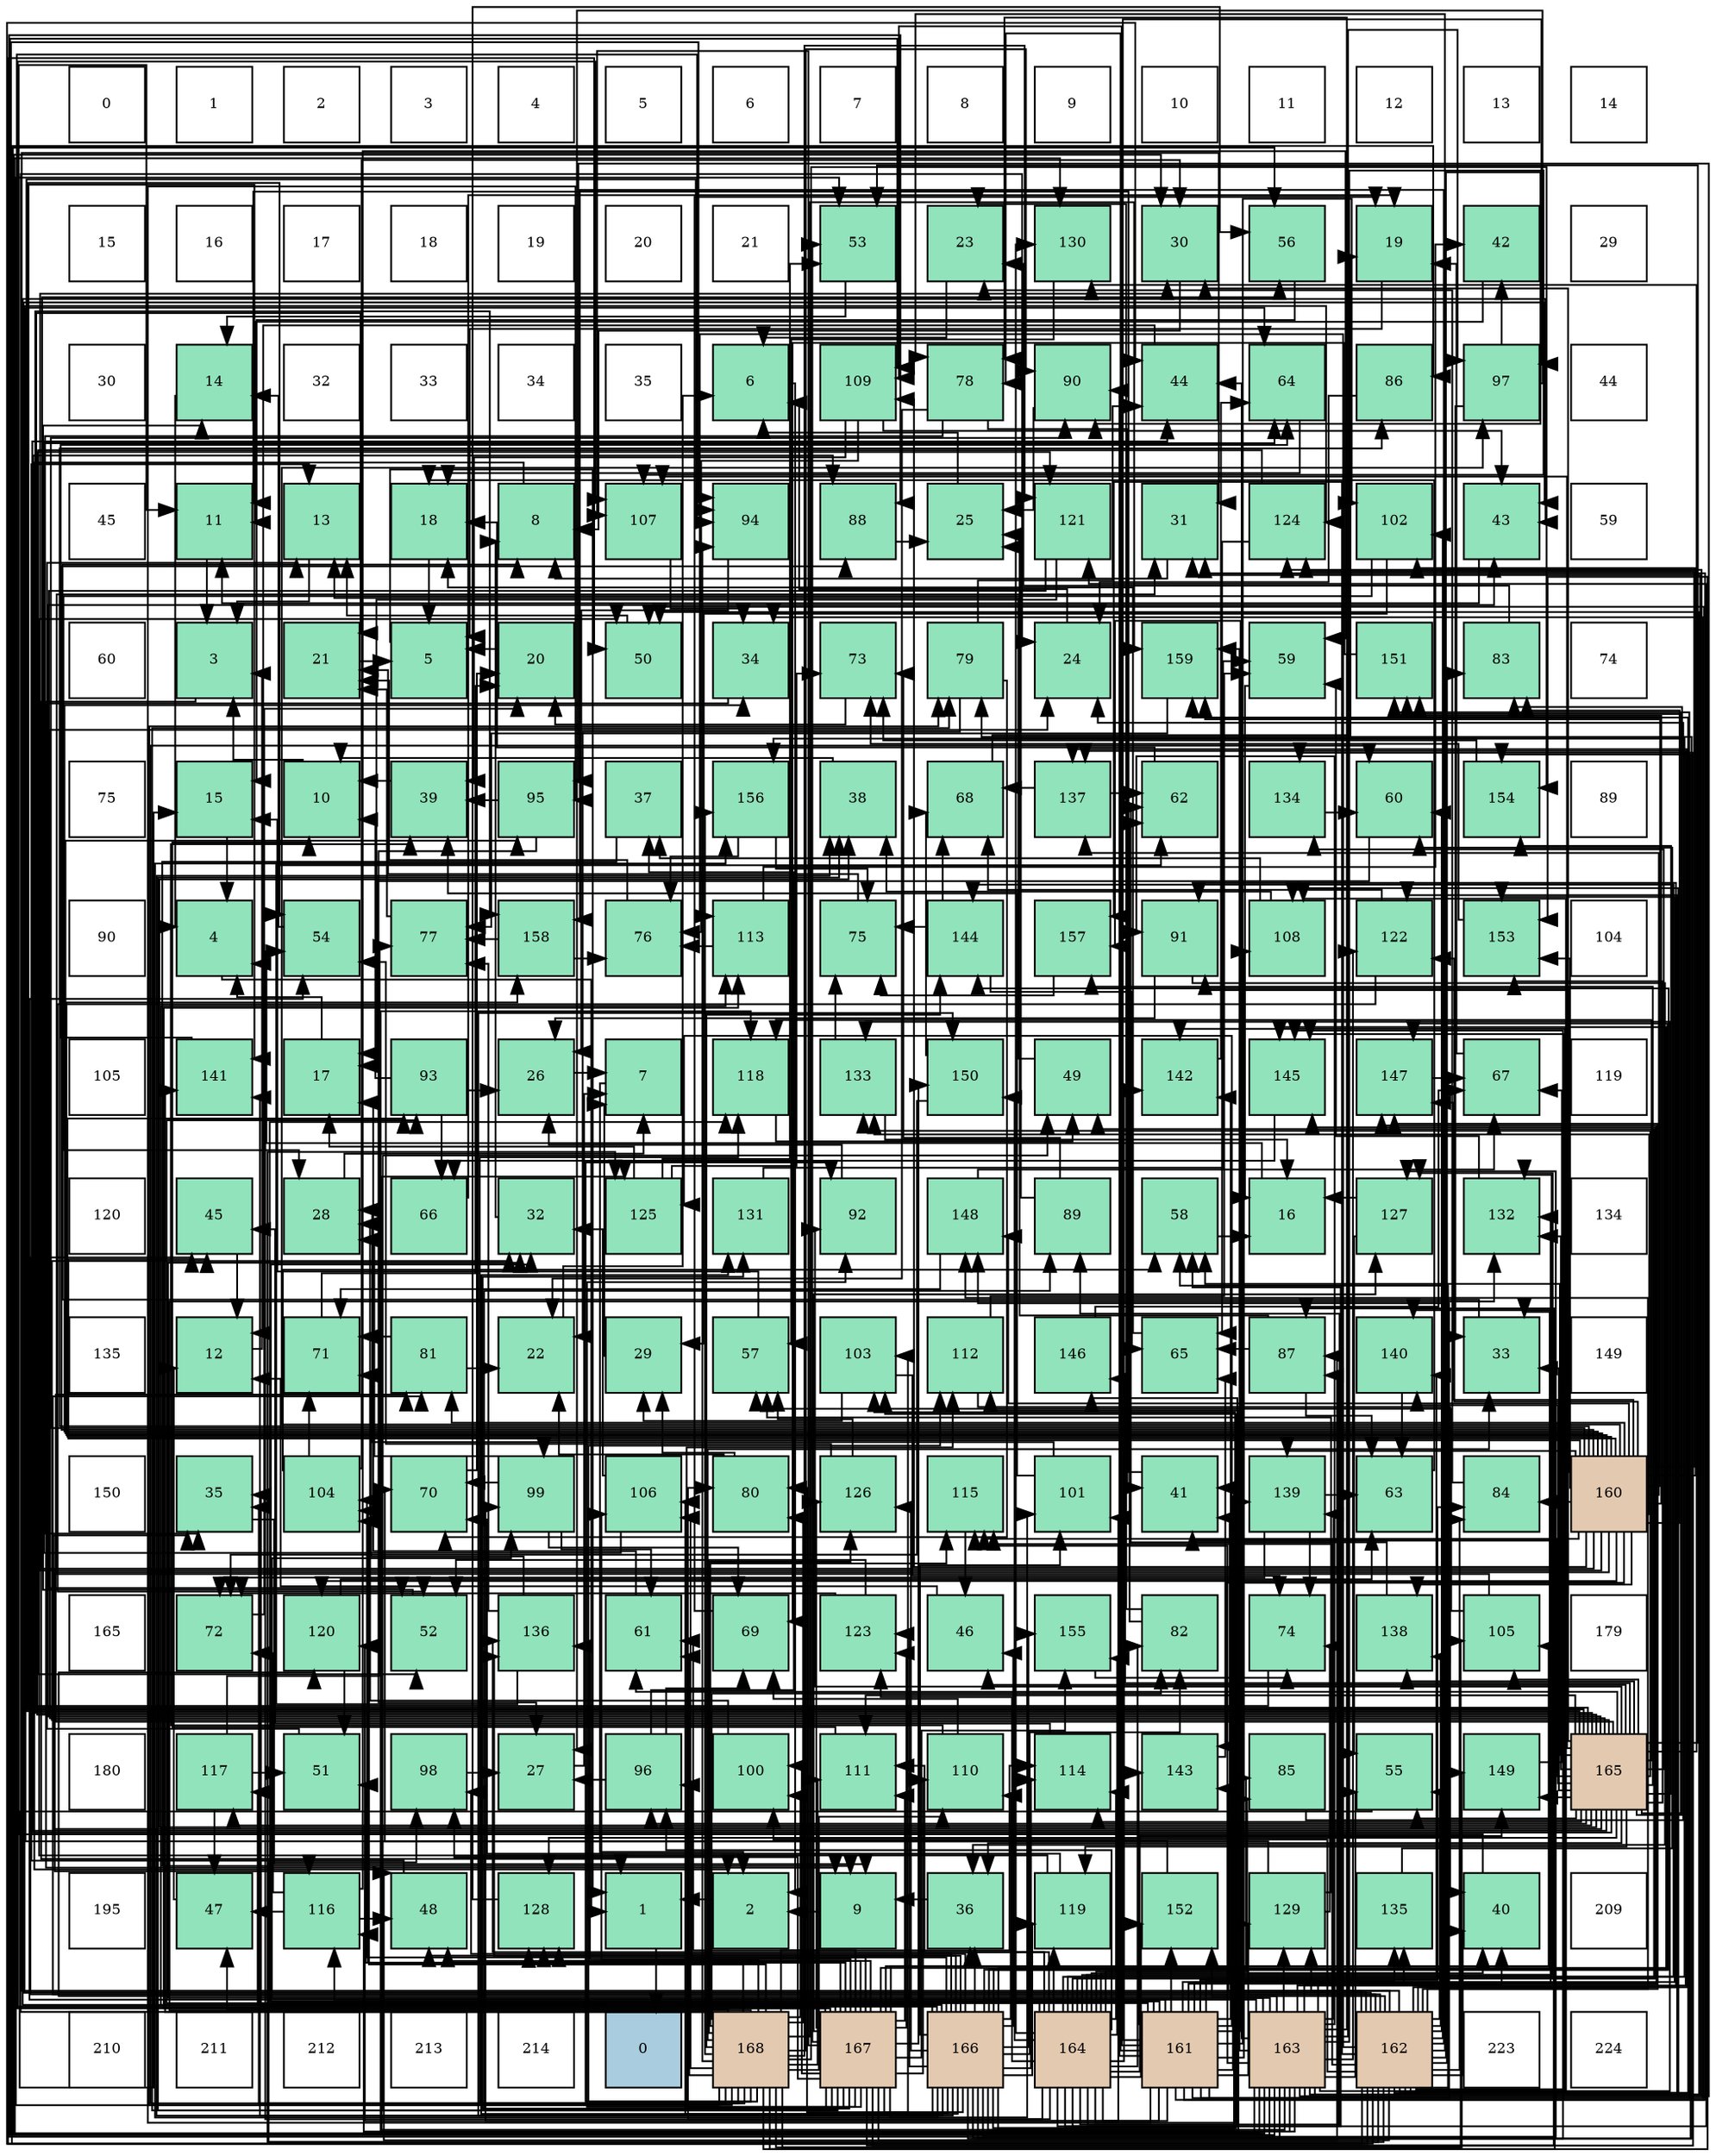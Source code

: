 digraph layout{
 rankdir=TB;
 splines=ortho;
 node [style=filled shape=square fixedsize=true width=0.6];
0[label="0", fontsize=8, fillcolor="#ffffff"];
1[label="1", fontsize=8, fillcolor="#ffffff"];
2[label="2", fontsize=8, fillcolor="#ffffff"];
3[label="3", fontsize=8, fillcolor="#ffffff"];
4[label="4", fontsize=8, fillcolor="#ffffff"];
5[label="5", fontsize=8, fillcolor="#ffffff"];
6[label="6", fontsize=8, fillcolor="#ffffff"];
7[label="7", fontsize=8, fillcolor="#ffffff"];
8[label="8", fontsize=8, fillcolor="#ffffff"];
9[label="9", fontsize=8, fillcolor="#ffffff"];
10[label="10", fontsize=8, fillcolor="#ffffff"];
11[label="11", fontsize=8, fillcolor="#ffffff"];
12[label="12", fontsize=8, fillcolor="#ffffff"];
13[label="13", fontsize=8, fillcolor="#ffffff"];
14[label="14", fontsize=8, fillcolor="#ffffff"];
15[label="15", fontsize=8, fillcolor="#ffffff"];
16[label="16", fontsize=8, fillcolor="#ffffff"];
17[label="17", fontsize=8, fillcolor="#ffffff"];
18[label="18", fontsize=8, fillcolor="#ffffff"];
19[label="19", fontsize=8, fillcolor="#ffffff"];
20[label="20", fontsize=8, fillcolor="#ffffff"];
21[label="21", fontsize=8, fillcolor="#ffffff"];
22[label="53", fontsize=8, fillcolor="#91e3bb"];
23[label="23", fontsize=8, fillcolor="#91e3bb"];
24[label="130", fontsize=8, fillcolor="#91e3bb"];
25[label="30", fontsize=8, fillcolor="#91e3bb"];
26[label="56", fontsize=8, fillcolor="#91e3bb"];
27[label="19", fontsize=8, fillcolor="#91e3bb"];
28[label="42", fontsize=8, fillcolor="#91e3bb"];
29[label="29", fontsize=8, fillcolor="#ffffff"];
30[label="30", fontsize=8, fillcolor="#ffffff"];
31[label="14", fontsize=8, fillcolor="#91e3bb"];
32[label="32", fontsize=8, fillcolor="#ffffff"];
33[label="33", fontsize=8, fillcolor="#ffffff"];
34[label="34", fontsize=8, fillcolor="#ffffff"];
35[label="35", fontsize=8, fillcolor="#ffffff"];
36[label="6", fontsize=8, fillcolor="#91e3bb"];
37[label="109", fontsize=8, fillcolor="#91e3bb"];
38[label="78", fontsize=8, fillcolor="#91e3bb"];
39[label="90", fontsize=8, fillcolor="#91e3bb"];
40[label="44", fontsize=8, fillcolor="#91e3bb"];
41[label="64", fontsize=8, fillcolor="#91e3bb"];
42[label="86", fontsize=8, fillcolor="#91e3bb"];
43[label="97", fontsize=8, fillcolor="#91e3bb"];
44[label="44", fontsize=8, fillcolor="#ffffff"];
45[label="45", fontsize=8, fillcolor="#ffffff"];
46[label="11", fontsize=8, fillcolor="#91e3bb"];
47[label="13", fontsize=8, fillcolor="#91e3bb"];
48[label="18", fontsize=8, fillcolor="#91e3bb"];
49[label="8", fontsize=8, fillcolor="#91e3bb"];
50[label="107", fontsize=8, fillcolor="#91e3bb"];
51[label="94", fontsize=8, fillcolor="#91e3bb"];
52[label="88", fontsize=8, fillcolor="#91e3bb"];
53[label="25", fontsize=8, fillcolor="#91e3bb"];
54[label="121", fontsize=8, fillcolor="#91e3bb"];
55[label="31", fontsize=8, fillcolor="#91e3bb"];
56[label="124", fontsize=8, fillcolor="#91e3bb"];
57[label="102", fontsize=8, fillcolor="#91e3bb"];
58[label="43", fontsize=8, fillcolor="#91e3bb"];
59[label="59", fontsize=8, fillcolor="#ffffff"];
60[label="60", fontsize=8, fillcolor="#ffffff"];
61[label="3", fontsize=8, fillcolor="#91e3bb"];
62[label="21", fontsize=8, fillcolor="#91e3bb"];
63[label="5", fontsize=8, fillcolor="#91e3bb"];
64[label="20", fontsize=8, fillcolor="#91e3bb"];
65[label="50", fontsize=8, fillcolor="#91e3bb"];
66[label="34", fontsize=8, fillcolor="#91e3bb"];
67[label="73", fontsize=8, fillcolor="#91e3bb"];
68[label="79", fontsize=8, fillcolor="#91e3bb"];
69[label="24", fontsize=8, fillcolor="#91e3bb"];
70[label="159", fontsize=8, fillcolor="#91e3bb"];
71[label="59", fontsize=8, fillcolor="#91e3bb"];
72[label="151", fontsize=8, fillcolor="#91e3bb"];
73[label="83", fontsize=8, fillcolor="#91e3bb"];
74[label="74", fontsize=8, fillcolor="#ffffff"];
75[label="75", fontsize=8, fillcolor="#ffffff"];
76[label="15", fontsize=8, fillcolor="#91e3bb"];
77[label="10", fontsize=8, fillcolor="#91e3bb"];
78[label="39", fontsize=8, fillcolor="#91e3bb"];
79[label="95", fontsize=8, fillcolor="#91e3bb"];
80[label="37", fontsize=8, fillcolor="#91e3bb"];
81[label="156", fontsize=8, fillcolor="#91e3bb"];
82[label="38", fontsize=8, fillcolor="#91e3bb"];
83[label="68", fontsize=8, fillcolor="#91e3bb"];
84[label="137", fontsize=8, fillcolor="#91e3bb"];
85[label="62", fontsize=8, fillcolor="#91e3bb"];
86[label="134", fontsize=8, fillcolor="#91e3bb"];
87[label="60", fontsize=8, fillcolor="#91e3bb"];
88[label="154", fontsize=8, fillcolor="#91e3bb"];
89[label="89", fontsize=8, fillcolor="#ffffff"];
90[label="90", fontsize=8, fillcolor="#ffffff"];
91[label="4", fontsize=8, fillcolor="#91e3bb"];
92[label="54", fontsize=8, fillcolor="#91e3bb"];
93[label="77", fontsize=8, fillcolor="#91e3bb"];
94[label="158", fontsize=8, fillcolor="#91e3bb"];
95[label="76", fontsize=8, fillcolor="#91e3bb"];
96[label="113", fontsize=8, fillcolor="#91e3bb"];
97[label="75", fontsize=8, fillcolor="#91e3bb"];
98[label="144", fontsize=8, fillcolor="#91e3bb"];
99[label="157", fontsize=8, fillcolor="#91e3bb"];
100[label="91", fontsize=8, fillcolor="#91e3bb"];
101[label="108", fontsize=8, fillcolor="#91e3bb"];
102[label="122", fontsize=8, fillcolor="#91e3bb"];
103[label="153", fontsize=8, fillcolor="#91e3bb"];
104[label="104", fontsize=8, fillcolor="#ffffff"];
105[label="105", fontsize=8, fillcolor="#ffffff"];
106[label="141", fontsize=8, fillcolor="#91e3bb"];
107[label="17", fontsize=8, fillcolor="#91e3bb"];
108[label="93", fontsize=8, fillcolor="#91e3bb"];
109[label="26", fontsize=8, fillcolor="#91e3bb"];
110[label="7", fontsize=8, fillcolor="#91e3bb"];
111[label="118", fontsize=8, fillcolor="#91e3bb"];
112[label="133", fontsize=8, fillcolor="#91e3bb"];
113[label="150", fontsize=8, fillcolor="#91e3bb"];
114[label="49", fontsize=8, fillcolor="#91e3bb"];
115[label="142", fontsize=8, fillcolor="#91e3bb"];
116[label="145", fontsize=8, fillcolor="#91e3bb"];
117[label="147", fontsize=8, fillcolor="#91e3bb"];
118[label="67", fontsize=8, fillcolor="#91e3bb"];
119[label="119", fontsize=8, fillcolor="#ffffff"];
120[label="120", fontsize=8, fillcolor="#ffffff"];
121[label="45", fontsize=8, fillcolor="#91e3bb"];
122[label="28", fontsize=8, fillcolor="#91e3bb"];
123[label="66", fontsize=8, fillcolor="#91e3bb"];
124[label="32", fontsize=8, fillcolor="#91e3bb"];
125[label="125", fontsize=8, fillcolor="#91e3bb"];
126[label="131", fontsize=8, fillcolor="#91e3bb"];
127[label="92", fontsize=8, fillcolor="#91e3bb"];
128[label="148", fontsize=8, fillcolor="#91e3bb"];
129[label="89", fontsize=8, fillcolor="#91e3bb"];
130[label="58", fontsize=8, fillcolor="#91e3bb"];
131[label="16", fontsize=8, fillcolor="#91e3bb"];
132[label="127", fontsize=8, fillcolor="#91e3bb"];
133[label="132", fontsize=8, fillcolor="#91e3bb"];
134[label="134", fontsize=8, fillcolor="#ffffff"];
135[label="135", fontsize=8, fillcolor="#ffffff"];
136[label="12", fontsize=8, fillcolor="#91e3bb"];
137[label="71", fontsize=8, fillcolor="#91e3bb"];
138[label="81", fontsize=8, fillcolor="#91e3bb"];
139[label="22", fontsize=8, fillcolor="#91e3bb"];
140[label="29", fontsize=8, fillcolor="#91e3bb"];
141[label="57", fontsize=8, fillcolor="#91e3bb"];
142[label="103", fontsize=8, fillcolor="#91e3bb"];
143[label="112", fontsize=8, fillcolor="#91e3bb"];
144[label="146", fontsize=8, fillcolor="#91e3bb"];
145[label="65", fontsize=8, fillcolor="#91e3bb"];
146[label="87", fontsize=8, fillcolor="#91e3bb"];
147[label="140", fontsize=8, fillcolor="#91e3bb"];
148[label="33", fontsize=8, fillcolor="#91e3bb"];
149[label="149", fontsize=8, fillcolor="#ffffff"];
150[label="150", fontsize=8, fillcolor="#ffffff"];
151[label="35", fontsize=8, fillcolor="#91e3bb"];
152[label="104", fontsize=8, fillcolor="#91e3bb"];
153[label="70", fontsize=8, fillcolor="#91e3bb"];
154[label="99", fontsize=8, fillcolor="#91e3bb"];
155[label="106", fontsize=8, fillcolor="#91e3bb"];
156[label="80", fontsize=8, fillcolor="#91e3bb"];
157[label="126", fontsize=8, fillcolor="#91e3bb"];
158[label="115", fontsize=8, fillcolor="#91e3bb"];
159[label="101", fontsize=8, fillcolor="#91e3bb"];
160[label="41", fontsize=8, fillcolor="#91e3bb"];
161[label="139", fontsize=8, fillcolor="#91e3bb"];
162[label="63", fontsize=8, fillcolor="#91e3bb"];
163[label="84", fontsize=8, fillcolor="#91e3bb"];
164[label="160", fontsize=8, fillcolor="#e3c9af"];
165[label="165", fontsize=8, fillcolor="#ffffff"];
166[label="72", fontsize=8, fillcolor="#91e3bb"];
167[label="120", fontsize=8, fillcolor="#91e3bb"];
168[label="52", fontsize=8, fillcolor="#91e3bb"];
169[label="136", fontsize=8, fillcolor="#91e3bb"];
170[label="61", fontsize=8, fillcolor="#91e3bb"];
171[label="69", fontsize=8, fillcolor="#91e3bb"];
172[label="123", fontsize=8, fillcolor="#91e3bb"];
173[label="46", fontsize=8, fillcolor="#91e3bb"];
174[label="155", fontsize=8, fillcolor="#91e3bb"];
175[label="82", fontsize=8, fillcolor="#91e3bb"];
176[label="74", fontsize=8, fillcolor="#91e3bb"];
177[label="138", fontsize=8, fillcolor="#91e3bb"];
178[label="105", fontsize=8, fillcolor="#91e3bb"];
179[label="179", fontsize=8, fillcolor="#ffffff"];
180[label="180", fontsize=8, fillcolor="#ffffff"];
181[label="117", fontsize=8, fillcolor="#91e3bb"];
182[label="51", fontsize=8, fillcolor="#91e3bb"];
183[label="98", fontsize=8, fillcolor="#91e3bb"];
184[label="27", fontsize=8, fillcolor="#91e3bb"];
185[label="96", fontsize=8, fillcolor="#91e3bb"];
186[label="100", fontsize=8, fillcolor="#91e3bb"];
187[label="111", fontsize=8, fillcolor="#91e3bb"];
188[label="110", fontsize=8, fillcolor="#91e3bb"];
189[label="114", fontsize=8, fillcolor="#91e3bb"];
190[label="143", fontsize=8, fillcolor="#91e3bb"];
191[label="85", fontsize=8, fillcolor="#91e3bb"];
192[label="55", fontsize=8, fillcolor="#91e3bb"];
193[label="149", fontsize=8, fillcolor="#91e3bb"];
194[label="165", fontsize=8, fillcolor="#e3c9af"];
195[label="195", fontsize=8, fillcolor="#ffffff"];
196[label="47", fontsize=8, fillcolor="#91e3bb"];
197[label="116", fontsize=8, fillcolor="#91e3bb"];
198[label="48", fontsize=8, fillcolor="#91e3bb"];
199[label="128", fontsize=8, fillcolor="#91e3bb"];
200[label="1", fontsize=8, fillcolor="#91e3bb"];
201[label="2", fontsize=8, fillcolor="#91e3bb"];
202[label="9", fontsize=8, fillcolor="#91e3bb"];
203[label="36", fontsize=8, fillcolor="#91e3bb"];
204[label="119", fontsize=8, fillcolor="#91e3bb"];
205[label="152", fontsize=8, fillcolor="#91e3bb"];
206[label="129", fontsize=8, fillcolor="#91e3bb"];
207[label="135", fontsize=8, fillcolor="#91e3bb"];
208[label="40", fontsize=8, fillcolor="#91e3bb"];
209[label="209", fontsize=8, fillcolor="#ffffff"];
210[label="210", fontsize=8, fillcolor="#ffffff"];
211[label="211", fontsize=8, fillcolor="#ffffff"];
212[label="212", fontsize=8, fillcolor="#ffffff"];
213[label="213", fontsize=8, fillcolor="#ffffff"];
214[label="214", fontsize=8, fillcolor="#ffffff"];
215[label="0", fontsize=8, fillcolor="#a9ccde"];
216[label="168", fontsize=8, fillcolor="#e3c9af"];
217[label="167", fontsize=8, fillcolor="#e3c9af"];
218[label="166", fontsize=8, fillcolor="#e3c9af"];
219[label="164", fontsize=8, fillcolor="#e3c9af"];
220[label="161", fontsize=8, fillcolor="#e3c9af"];
221[label="163", fontsize=8, fillcolor="#e3c9af"];
222[label="162", fontsize=8, fillcolor="#e3c9af"];
223[label="223", fontsize=8, fillcolor="#ffffff"];
224[label="224", fontsize=8, fillcolor="#ffffff"];
edge [constraint=false, style=vis];200 -> 215;
201 -> 200;
61 -> 200;
91 -> 200;
63 -> 200;
36 -> 201;
110 -> 201;
49 -> 201;
202 -> 201;
77 -> 61;
46 -> 61;
136 -> 61;
47 -> 61;
31 -> 91;
76 -> 91;
131 -> 91;
107 -> 91;
48 -> 63;
27 -> 63;
64 -> 63;
62 -> 63;
139 -> 36;
23 -> 36;
69 -> 36;
53 -> 36;
109 -> 110;
184 -> 110;
122 -> 110;
140 -> 110;
25 -> 49;
55 -> 49;
124 -> 49;
148 -> 49;
66 -> 202;
151 -> 202;
203 -> 202;
80 -> 202;
82 -> 77;
78 -> 77;
208 -> 46;
160 -> 46;
28 -> 46;
58 -> 46;
40 -> 136;
121 -> 136;
173 -> 136;
196 -> 136;
198 -> 47;
114 -> 47;
65 -> 47;
182 -> 47;
168 -> 31;
22 -> 31;
92 -> 31;
192 -> 76;
26 -> 76;
141 -> 76;
130 -> 131;
71 -> 131;
87 -> 107;
170 -> 107;
85 -> 48;
162 -> 48;
41 -> 48;
145 -> 48;
123 -> 27;
118 -> 27;
83 -> 27;
171 -> 27;
153 -> 64;
137 -> 64;
166 -> 64;
67 -> 64;
176 -> 62;
97 -> 62;
95 -> 62;
93 -> 62;
38 -> 139;
38 -> 151;
38 -> 160;
68 -> 139;
68 -> 40;
68 -> 153;
156 -> 139;
156 -> 140;
138 -> 139;
138 -> 137;
175 -> 23;
175 -> 85;
73 -> 23;
163 -> 23;
191 -> 69;
42 -> 69;
146 -> 53;
146 -> 162;
146 -> 145;
52 -> 53;
129 -> 53;
129 -> 67;
39 -> 53;
100 -> 109;
100 -> 203;
127 -> 109;
108 -> 77;
108 -> 109;
108 -> 123;
51 -> 109;
79 -> 184;
79 -> 78;
185 -> 184;
185 -> 80;
185 -> 171;
43 -> 184;
43 -> 148;
43 -> 28;
183 -> 184;
154 -> 122;
154 -> 170;
154 -> 171;
154 -> 153;
186 -> 122;
159 -> 122;
159 -> 78;
57 -> 122;
57 -> 140;
142 -> 140;
142 -> 176;
152 -> 25;
152 -> 130;
152 -> 137;
178 -> 55;
178 -> 141;
155 -> 124;
155 -> 41;
50 -> 66;
101 -> 80;
101 -> 82;
37 -> 78;
37 -> 58;
37 -> 95;
188 -> 78;
188 -> 171;
187 -> 77;
143 -> 208;
143 -> 71;
96 -> 28;
96 -> 95;
189 -> 121;
158 -> 173;
197 -> 196;
197 -> 198;
197 -> 71;
197 -> 166;
181 -> 196;
181 -> 182;
181 -> 93;
111 -> 114;
204 -> 65;
204 -> 153;
167 -> 182;
167 -> 162;
54 -> 107;
54 -> 168;
102 -> 168;
102 -> 83;
172 -> 168;
172 -> 166;
56 -> 168;
56 -> 145;
125 -> 107;
125 -> 22;
125 -> 67;
157 -> 92;
157 -> 141;
132 -> 131;
132 -> 192;
199 -> 26;
206 -> 141;
206 -> 41;
206 -> 176;
24 -> 141;
126 -> 71;
133 -> 71;
112 -> 131;
112 -> 97;
86 -> 87;
207 -> 87;
169 -> 85;
169 -> 137;
169 -> 93;
84 -> 85;
84 -> 83;
177 -> 85;
161 -> 162;
161 -> 166;
161 -> 176;
147 -> 162;
106 -> 41;
115 -> 41;
190 -> 145;
98 -> 145;
98 -> 83;
98 -> 97;
116 -> 123;
144 -> 118;
117 -> 118;
128 -> 118;
128 -> 137;
193 -> 118;
113 -> 83;
113 -> 166;
72 -> 171;
205 -> 153;
103 -> 67;
88 -> 67;
174 -> 176;
81 -> 97;
81 -> 95;
99 -> 97;
94 -> 95;
94 -> 93;
70 -> 93;
164 -> 25;
164 -> 66;
164 -> 121;
164 -> 26;
164 -> 138;
164 -> 73;
164 -> 163;
164 -> 42;
164 -> 52;
164 -> 39;
164 -> 100;
164 -> 108;
164 -> 79;
164 -> 43;
164 -> 154;
164 -> 57;
164 -> 37;
164 -> 158;
164 -> 197;
164 -> 167;
164 -> 102;
164 -> 56;
164 -> 112;
164 -> 84;
164 -> 177;
164 -> 161;
164 -> 190;
164 -> 117;
164 -> 128;
164 -> 72;
164 -> 103;
164 -> 94;
164 -> 70;
220 -> 55;
220 -> 124;
220 -> 66;
220 -> 65;
220 -> 38;
220 -> 163;
220 -> 39;
220 -> 108;
220 -> 79;
220 -> 43;
220 -> 154;
220 -> 57;
220 -> 101;
220 -> 37;
220 -> 197;
220 -> 111;
220 -> 167;
220 -> 125;
220 -> 206;
220 -> 133;
220 -> 207;
220 -> 161;
220 -> 115;
220 -> 190;
220 -> 117;
220 -> 128;
220 -> 72;
220 -> 205;
220 -> 103;
220 -> 99;
222 -> 55;
222 -> 208;
222 -> 58;
222 -> 40;
222 -> 121;
222 -> 198;
222 -> 65;
222 -> 192;
222 -> 130;
222 -> 87;
222 -> 38;
222 -> 138;
222 -> 73;
222 -> 163;
222 -> 42;
222 -> 39;
222 -> 100;
222 -> 183;
222 -> 186;
222 -> 57;
222 -> 101;
222 -> 96;
222 -> 158;
222 -> 167;
222 -> 102;
222 -> 56;
222 -> 125;
222 -> 206;
222 -> 112;
222 -> 84;
222 -> 177;
222 -> 115;
222 -> 190;
222 -> 116;
222 -> 117;
222 -> 128;
222 -> 99;
222 -> 94;
222 -> 70;
221 -> 25;
221 -> 55;
221 -> 124;
221 -> 208;
221 -> 40;
221 -> 65;
221 -> 92;
221 -> 192;
221 -> 26;
221 -> 38;
221 -> 52;
221 -> 100;
221 -> 51;
221 -> 79;
221 -> 43;
221 -> 154;
221 -> 50;
221 -> 101;
221 -> 37;
221 -> 158;
221 -> 197;
221 -> 111;
221 -> 102;
221 -> 56;
221 -> 125;
221 -> 206;
221 -> 24;
221 -> 207;
221 -> 84;
221 -> 161;
221 -> 205;
221 -> 70;
219 -> 208;
219 -> 160;
219 -> 114;
219 -> 92;
219 -> 130;
219 -> 156;
219 -> 175;
219 -> 191;
219 -> 146;
219 -> 129;
219 -> 185;
219 -> 159;
219 -> 142;
219 -> 187;
219 -> 189;
219 -> 181;
219 -> 204;
219 -> 54;
219 -> 172;
219 -> 132;
219 -> 24;
219 -> 133;
219 -> 169;
219 -> 147;
219 -> 115;
219 -> 98;
219 -> 116;
219 -> 144;
219 -> 193;
219 -> 113;
219 -> 205;
219 -> 174;
219 -> 81;
194 -> 69;
194 -> 25;
194 -> 124;
194 -> 148;
194 -> 151;
194 -> 203;
194 -> 82;
194 -> 160;
194 -> 58;
194 -> 40;
194 -> 173;
194 -> 22;
194 -> 92;
194 -> 192;
194 -> 130;
194 -> 170;
194 -> 138;
194 -> 73;
194 -> 52;
194 -> 127;
194 -> 51;
194 -> 185;
194 -> 178;
194 -> 50;
194 -> 187;
194 -> 189;
194 -> 181;
194 -> 111;
194 -> 204;
194 -> 54;
194 -> 199;
194 -> 24;
194 -> 133;
194 -> 112;
194 -> 86;
194 -> 177;
194 -> 147;
194 -> 106;
194 -> 144;
194 -> 193;
194 -> 72;
194 -> 103;
194 -> 88;
194 -> 99;
194 -> 94;
218 -> 148;
218 -> 203;
218 -> 82;
218 -> 160;
218 -> 58;
218 -> 173;
218 -> 198;
218 -> 68;
218 -> 156;
218 -> 175;
218 -> 191;
218 -> 183;
218 -> 159;
218 -> 142;
218 -> 152;
218 -> 155;
218 -> 50;
218 -> 188;
218 -> 143;
218 -> 96;
218 -> 189;
218 -> 204;
218 -> 172;
218 -> 157;
218 -> 132;
218 -> 199;
218 -> 126;
218 -> 169;
218 -> 106;
218 -> 98;
218 -> 116;
218 -> 117;
218 -> 113;
218 -> 88;
218 -> 174;
218 -> 81;
217 -> 151;
217 -> 203;
217 -> 82;
217 -> 198;
217 -> 114;
217 -> 182;
217 -> 22;
217 -> 170;
217 -> 68;
217 -> 146;
217 -> 129;
217 -> 127;
217 -> 51;
217 -> 185;
217 -> 183;
217 -> 186;
217 -> 159;
217 -> 142;
217 -> 152;
217 -> 178;
217 -> 155;
217 -> 50;
217 -> 188;
217 -> 187;
217 -> 143;
217 -> 96;
217 -> 172;
217 -> 157;
217 -> 132;
217 -> 199;
217 -> 126;
217 -> 86;
217 -> 147;
217 -> 116;
217 -> 113;
217 -> 174;
216 -> 69;
216 -> 148;
216 -> 151;
216 -> 196;
216 -> 22;
216 -> 87;
216 -> 170;
216 -> 68;
216 -> 156;
216 -> 175;
216 -> 146;
216 -> 39;
216 -> 127;
216 -> 51;
216 -> 186;
216 -> 152;
216 -> 178;
216 -> 155;
216 -> 188;
216 -> 187;
216 -> 143;
216 -> 189;
216 -> 158;
216 -> 111;
216 -> 54;
216 -> 157;
216 -> 199;
216 -> 133;
216 -> 169;
216 -> 106;
216 -> 98;
216 -> 193;
216 -> 103;
216 -> 88;
216 -> 81;
216 -> 70;
edge [constraint=true, style=invis];
0 -> 15 -> 30 -> 45 -> 60 -> 75 -> 90 -> 105 -> 120 -> 135 -> 150 -> 165 -> 180 -> 195 -> 210;
1 -> 16 -> 31 -> 46 -> 61 -> 76 -> 91 -> 106 -> 121 -> 136 -> 151 -> 166 -> 181 -> 196 -> 211;
2 -> 17 -> 32 -> 47 -> 62 -> 77 -> 92 -> 107 -> 122 -> 137 -> 152 -> 167 -> 182 -> 197 -> 212;
3 -> 18 -> 33 -> 48 -> 63 -> 78 -> 93 -> 108 -> 123 -> 138 -> 153 -> 168 -> 183 -> 198 -> 213;
4 -> 19 -> 34 -> 49 -> 64 -> 79 -> 94 -> 109 -> 124 -> 139 -> 154 -> 169 -> 184 -> 199 -> 214;
5 -> 20 -> 35 -> 50 -> 65 -> 80 -> 95 -> 110 -> 125 -> 140 -> 155 -> 170 -> 185 -> 200 -> 215;
6 -> 21 -> 36 -> 51 -> 66 -> 81 -> 96 -> 111 -> 126 -> 141 -> 156 -> 171 -> 186 -> 201 -> 216;
7 -> 22 -> 37 -> 52 -> 67 -> 82 -> 97 -> 112 -> 127 -> 142 -> 157 -> 172 -> 187 -> 202 -> 217;
8 -> 23 -> 38 -> 53 -> 68 -> 83 -> 98 -> 113 -> 128 -> 143 -> 158 -> 173 -> 188 -> 203 -> 218;
9 -> 24 -> 39 -> 54 -> 69 -> 84 -> 99 -> 114 -> 129 -> 144 -> 159 -> 174 -> 189 -> 204 -> 219;
10 -> 25 -> 40 -> 55 -> 70 -> 85 -> 100 -> 115 -> 130 -> 145 -> 160 -> 175 -> 190 -> 205 -> 220;
11 -> 26 -> 41 -> 56 -> 71 -> 86 -> 101 -> 116 -> 131 -> 146 -> 161 -> 176 -> 191 -> 206 -> 221;
12 -> 27 -> 42 -> 57 -> 72 -> 87 -> 102 -> 117 -> 132 -> 147 -> 162 -> 177 -> 192 -> 207 -> 222;
13 -> 28 -> 43 -> 58 -> 73 -> 88 -> 103 -> 118 -> 133 -> 148 -> 163 -> 178 -> 193 -> 208 -> 223;
14 -> 29 -> 44 -> 59 -> 74 -> 89 -> 104 -> 119 -> 134 -> 149 -> 164 -> 179 -> 194 -> 209 -> 224;
rank = same {0 -> 1 -> 2 -> 3 -> 4 -> 5 -> 6 -> 7 -> 8 -> 9 -> 10 -> 11 -> 12 -> 13 -> 14};
rank = same {15 -> 16 -> 17 -> 18 -> 19 -> 20 -> 21 -> 22 -> 23 -> 24 -> 25 -> 26 -> 27 -> 28 -> 29};
rank = same {30 -> 31 -> 32 -> 33 -> 34 -> 35 -> 36 -> 37 -> 38 -> 39 -> 40 -> 41 -> 42 -> 43 -> 44};
rank = same {45 -> 46 -> 47 -> 48 -> 49 -> 50 -> 51 -> 52 -> 53 -> 54 -> 55 -> 56 -> 57 -> 58 -> 59};
rank = same {60 -> 61 -> 62 -> 63 -> 64 -> 65 -> 66 -> 67 -> 68 -> 69 -> 70 -> 71 -> 72 -> 73 -> 74};
rank = same {75 -> 76 -> 77 -> 78 -> 79 -> 80 -> 81 -> 82 -> 83 -> 84 -> 85 -> 86 -> 87 -> 88 -> 89};
rank = same {90 -> 91 -> 92 -> 93 -> 94 -> 95 -> 96 -> 97 -> 98 -> 99 -> 100 -> 101 -> 102 -> 103 -> 104};
rank = same {105 -> 106 -> 107 -> 108 -> 109 -> 110 -> 111 -> 112 -> 113 -> 114 -> 115 -> 116 -> 117 -> 118 -> 119};
rank = same {120 -> 121 -> 122 -> 123 -> 124 -> 125 -> 126 -> 127 -> 128 -> 129 -> 130 -> 131 -> 132 -> 133 -> 134};
rank = same {135 -> 136 -> 137 -> 138 -> 139 -> 140 -> 141 -> 142 -> 143 -> 144 -> 145 -> 146 -> 147 -> 148 -> 149};
rank = same {150 -> 151 -> 152 -> 153 -> 154 -> 155 -> 156 -> 157 -> 158 -> 159 -> 160 -> 161 -> 162 -> 163 -> 164};
rank = same {165 -> 166 -> 167 -> 168 -> 169 -> 170 -> 171 -> 172 -> 173 -> 174 -> 175 -> 176 -> 177 -> 178 -> 179};
rank = same {180 -> 181 -> 182 -> 183 -> 184 -> 185 -> 186 -> 187 -> 188 -> 189 -> 190 -> 191 -> 192 -> 193 -> 194};
rank = same {195 -> 196 -> 197 -> 198 -> 199 -> 200 -> 201 -> 202 -> 203 -> 204 -> 205 -> 206 -> 207 -> 208 -> 209};
rank = same {210 -> 211 -> 212 -> 213 -> 214 -> 215 -> 216 -> 217 -> 218 -> 219 -> 220 -> 221 -> 222 -> 223 -> 224};
}